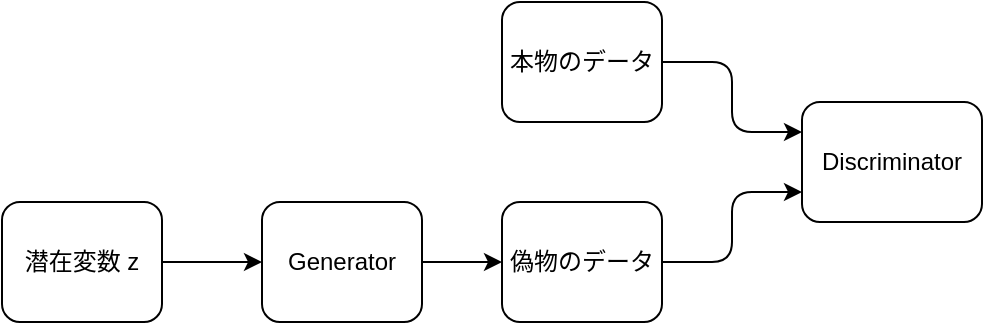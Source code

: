 <mxfile>
    <diagram id="5sG480l9et9otYnjTeMU" name="ページ1">
        <mxGraphModel dx="345" dy="454" grid="1" gridSize="10" guides="1" tooltips="1" connect="1" arrows="1" fold="1" page="1" pageScale="1" pageWidth="827" pageHeight="1169" math="0" shadow="0">
            <root>
                <mxCell id="0"/>
                <mxCell id="1" parent="0"/>
                <mxCell id="4" value="" style="edgeStyle=none;html=1;" parent="1" source="2" target="3" edge="1">
                    <mxGeometry relative="1" as="geometry"/>
                </mxCell>
                <mxCell id="2" value="潜在変数 z" style="rounded=1;whiteSpace=wrap;html=1;strokeColor=#000000;" parent="1" vertex="1">
                    <mxGeometry x="40" y="630" width="80" height="60" as="geometry"/>
                </mxCell>
                <mxCell id="6" value="" style="edgeStyle=orthogonalEdgeStyle;html=1;" parent="1" source="3" target="5" edge="1">
                    <mxGeometry relative="1" as="geometry"/>
                </mxCell>
                <mxCell id="3" value="Generator" style="whiteSpace=wrap;html=1;strokeColor=#000000;rounded=1;" parent="1" vertex="1">
                    <mxGeometry x="170" y="630" width="80" height="60" as="geometry"/>
                </mxCell>
                <mxCell id="10" style="edgeStyle=orthogonalEdgeStyle;html=1;exitX=1;exitY=0.5;exitDx=0;exitDy=0;entryX=0;entryY=0.75;entryDx=0;entryDy=0;" parent="1" source="5" target="8" edge="1">
                    <mxGeometry relative="1" as="geometry"/>
                </mxCell>
                <mxCell id="5" value="偽物のデータ" style="whiteSpace=wrap;html=1;strokeColor=#000000;rounded=1;" parent="1" vertex="1">
                    <mxGeometry x="290" y="630" width="80" height="60" as="geometry"/>
                </mxCell>
                <mxCell id="9" value="" style="edgeStyle=orthogonalEdgeStyle;html=1;entryX=0;entryY=0.25;entryDx=0;entryDy=0;" parent="1" source="7" target="8" edge="1">
                    <mxGeometry relative="1" as="geometry"/>
                </mxCell>
                <mxCell id="7" value="本物のデータ" style="rounded=1;whiteSpace=wrap;html=1;strokeColor=#000000;" parent="1" vertex="1">
                    <mxGeometry x="290" y="530" width="80" height="60" as="geometry"/>
                </mxCell>
                <mxCell id="8" value="Discriminator" style="whiteSpace=wrap;html=1;strokeColor=#000000;rounded=1;" parent="1" vertex="1">
                    <mxGeometry x="440" y="580" width="90" height="60" as="geometry"/>
                </mxCell>
            </root>
        </mxGraphModel>
    </diagram>
</mxfile>